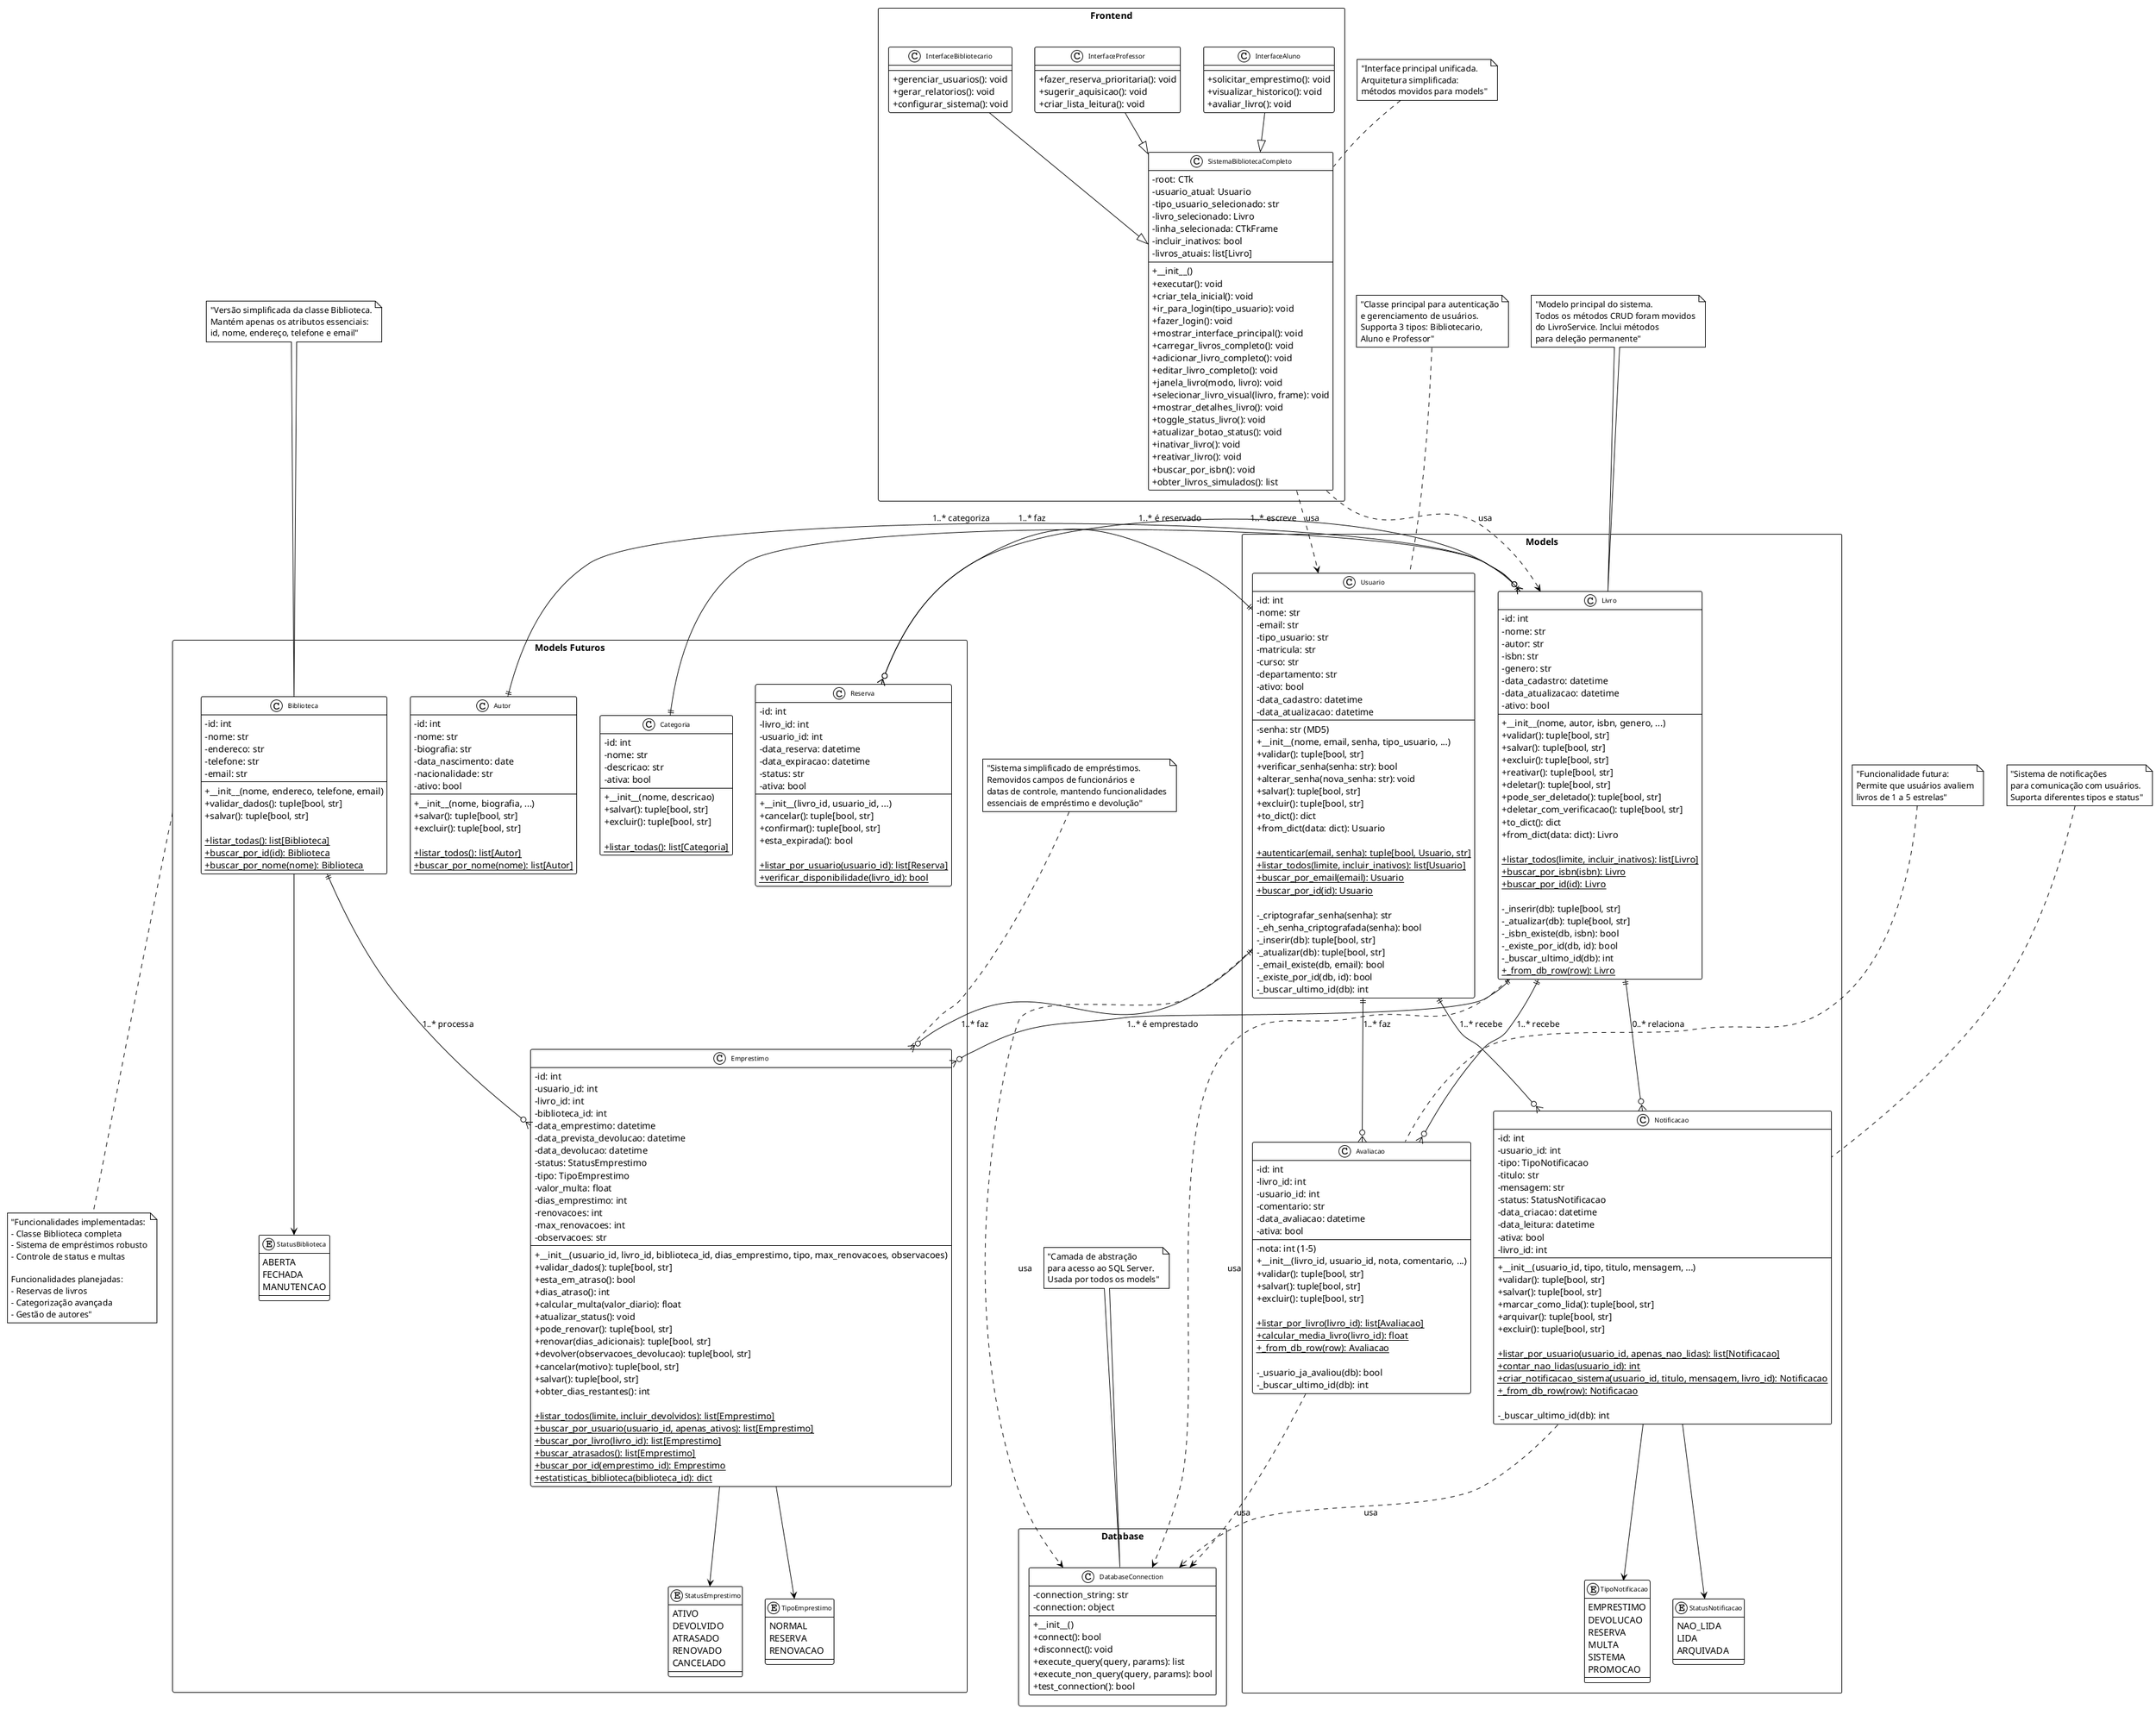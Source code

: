 """
Diagrama UML do Sistema de Biblioteca
Versão completa com funcionalidades futuras

@startuml Sistema_Biblioteca_UML

' Configurações do diagrama
!theme plain
skinparam classAttributeIconSize 0
skinparam classFontSize 10
skinparam packageStyle rectangle

' ========== MODELOS PRINCIPAIS ==========

package "Models" {
    
    class Usuario {
        - id: int
        - nome: str
        - email: str
        - senha: str (MD5)
        - tipo_usuario: str
        - matricula: str
        - curso: str
        - departamento: str
        - ativo: bool
        - data_cadastro: datetime
        - data_atualizacao: datetime
        
        + __init__(nome, email, senha, tipo_usuario, ...)
        + validar(): tuple[bool, str]
        + verificar_senha(senha: str): bool
        + alterar_senha(nova_senha: str): void
        + salvar(): tuple[bool, str]
        + excluir(): tuple[bool, str]
        + to_dict(): dict
        + from_dict(data: dict): Usuario
        
        ' Métodos estáticos
        + {static} autenticar(email, senha): tuple[bool, Usuario, str]
        + {static} listar_todos(limite, incluir_inativos): list[Usuario]
        + {static} buscar_por_email(email): Usuario
        + {static} buscar_por_id(id): Usuario
        
        ' Métodos privados
        - _criptografar_senha(senha): str
        - _eh_senha_criptografada(senha): bool
        - _inserir(db): tuple[bool, str]
        - _atualizar(db): tuple[bool, str]
        - _email_existe(db, email): bool
        - _existe_por_id(db, id): bool
        - _buscar_ultimo_id(db): int
    }
    
    class Livro {
        - id: int
        - nome: str
        - autor: str
        - isbn: str
        - genero: str
        - data_cadastro: datetime
        - data_atualizacao: datetime
        - ativo: bool
        
        + __init__(nome, autor, isbn, genero, ...)
        + validar(): tuple[bool, str]
        + salvar(): tuple[bool, str]
        + excluir(): tuple[bool, str]
        + reativar(): tuple[bool, str]
        + deletar(): tuple[bool, str]
        + pode_ser_deletado(): tuple[bool, str]
        + deletar_com_verificacao(): tuple[bool, str]
        + to_dict(): dict
        + from_dict(data: dict): Livro
        
        ' Métodos estáticos
        + {static} listar_todos(limite, incluir_inativos): list[Livro]
        + {static} buscar_por_isbn(isbn): Livro
        + {static} buscar_por_id(id): Livro
        
        ' Métodos privados
        - _inserir(db): tuple[bool, str]
        - _atualizar(db): tuple[bool, str]
        - _isbn_existe(db, isbn): bool
        - _existe_por_id(db, id): bool
        - _buscar_ultimo_id(db): int
        + {static} _from_db_row(row): Livro
    }
    
    class Avaliacao {
        - id: int
        - livro_id: int
        - usuario_id: int
        - nota: int (1-5)
        - comentario: str
        - data_avaliacao: datetime
        - ativa: bool
        
        + __init__(livro_id, usuario_id, nota, comentario, ...)
        + validar(): tuple[bool, str]
        + salvar(): tuple[bool, str]
        + excluir(): tuple[bool, str]
        
        ' Métodos estáticos
        + {static} listar_por_livro(livro_id): list[Avaliacao]
        + {static} calcular_media_livro(livro_id): float
        + {static} _from_db_row(row): Avaliacao
        
        ' Métodos privados
        - _usuario_ja_avaliou(db): bool
        - _buscar_ultimo_id(db): int
    }
    
    enum TipoNotificacao {
        EMPRESTIMO
        DEVOLUCAO
        RESERVA
        MULTA
        SISTEMA
        PROMOCAO
    }
    
    enum StatusNotificacao {
        NAO_LIDA
        LIDA
        ARQUIVADA
    }
    
    class Notificacao {
        - id: int
        - usuario_id: int
        - tipo: TipoNotificacao
        - titulo: str
        - mensagem: str
        - status: StatusNotificacao
        - data_criacao: datetime
        - data_leitura: datetime
        - ativa: bool
        - livro_id: int
        
        + __init__(usuario_id, tipo, titulo, mensagem, ...)
        + validar(): tuple[bool, str]
        + salvar(): tuple[bool, str]
        + marcar_como_lida(): tuple[bool, str]
        + arquivar(): tuple[bool, str]
        + excluir(): tuple[bool, str]
        
        ' Métodos estáticos
        + {static} listar_por_usuario(usuario_id, apenas_nao_lidas): list[Notificacao]
        + {static} contar_nao_lidas(usuario_id): int
        + {static} criar_notificacao_sistema(usuario_id, titulo, mensagem, livro_id): Notificacao
        + {static} _from_db_row(row): Notificacao
        
        ' Métodos privados
        - _buscar_ultimo_id(db): int
    }
}

' ========== FUNCIONALIDADES FUTURAS ==========

package "Models Futuros" {
    
    enum StatusBiblioteca {
        ABERTA
        FECHADA
        MANUTENCAO
    }
    
    class Biblioteca {
        - id: int
        - nome: str
        - endereco: str
        - telefone: str
        - email: str
        
        + __init__(nome, endereco, telefone, email)
        + validar_dados(): tuple[bool, str]
        + salvar(): tuple[bool, str]
        
        + {static} listar_todas(): list[Biblioteca]
        + {static} buscar_por_id(id): Biblioteca
        + {static} buscar_por_nome(nome): Biblioteca
    }
    
    enum StatusEmprestimo {
        ATIVO
        DEVOLVIDO
        ATRASADO
        RENOVADO
        CANCELADO
    }
    
    enum TipoEmprestimo {
        NORMAL
        RESERVA
        RENOVACAO
    }
    
    class Emprestimo {
        - id: int
        - usuario_id: int
        - livro_id: int
        - biblioteca_id: int
        - data_emprestimo: datetime
        - data_prevista_devolucao: datetime
        - data_devolucao: datetime
        - status: StatusEmprestimo
        - tipo: TipoEmprestimo
        - valor_multa: float
        - dias_emprestimo: int
        - renovacoes: int
        - max_renovacoes: int
        - observacoes: str
        
        + __init__(usuario_id, livro_id, biblioteca_id, dias_emprestimo, tipo, max_renovacoes, observacoes)
        + validar_dados(): tuple[bool, str]
        + esta_em_atraso(): bool
        + dias_atraso(): int
        + calcular_multa(valor_diario): float
        + atualizar_status(): void
        + pode_renovar(): tuple[bool, str]
        + renovar(dias_adicionais): tuple[bool, str]
        + devolver(observacoes_devolucao): tuple[bool, str]
        + cancelar(motivo): tuple[bool, str]
        + salvar(): tuple[bool, str]
        + obter_dias_restantes(): int
        
        + {static} listar_todos(limite, incluir_devolvidos): list[Emprestimo]
        + {static} buscar_por_usuario(usuario_id, apenas_ativos): list[Emprestimo]
        + {static} buscar_por_livro(livro_id): list[Emprestimo]
        + {static} buscar_atrasados(): list[Emprestimo]
        + {static} buscar_por_id(emprestimo_id): Emprestimo
        + {static} estatisticas_biblioteca(biblioteca_id): dict
    }
    
    class Reserva {
        - id: int
        - livro_id: int
        - usuario_id: int
        - data_reserva: datetime
        - data_expiracao: datetime
        - status: str
        - ativa: bool
        
        + __init__(livro_id, usuario_id, ...)
        + cancelar(): tuple[bool, str]
        + confirmar(): tuple[bool, str]
        + esta_expirada(): bool
        
        + {static} listar_por_usuario(usuario_id): list[Reserva]
        + {static} verificar_disponibilidade(livro_id): bool
    }
    
    class Categoria {
        - id: int
        - nome: str
        - descricao: str
        - ativa: bool
        
        + __init__(nome, descricao)
        + salvar(): tuple[bool, str]
        + excluir(): tuple[bool, str]
        
        + {static} listar_todas(): list[Categoria]
    }
    
    class Autor {
        - id: int
        - nome: str
        - biografia: str
        - data_nascimento: date
        - nacionalidade: str
        - ativo: bool
        
        + __init__(nome, biografia, ...)
        + salvar(): tuple[bool, str]
        + excluir(): tuple[bool, str]
        
        + {static} listar_todos(): list[Autor]
        + {static} buscar_por_nome(nome): list[Autor]
    }
}

' ========== INFRAESTRUTURA ==========

package "Database" {
    class DatabaseConnection {
        - connection_string: str
        - connection: object
        
        + __init__()
        + connect(): bool
        + disconnect(): void
        + execute_query(query, params): list
        + execute_non_query(query, params): bool
        + test_connection(): bool
    }
}

' ========== INTERFACE DE USUÁRIO ==========

package "Frontend" {
    
    class SistemaBibliotecaCompleto {
        - root: CTk
        - usuario_atual: Usuario
        - tipo_usuario_selecionado: str
        - livro_selecionado: Livro
        - linha_selecionada: CTkFrame
        - incluir_inativos: bool
        - livros_atuais: list[Livro]
        
        + __init__()
        + executar(): void
        + criar_tela_inicial(): void
        + ir_para_login(tipo_usuario): void
        + fazer_login(): void
        + mostrar_interface_principal(): void
        + carregar_livros_completo(): void
        + adicionar_livro_completo(): void
        + editar_livro_completo(): void
        + janela_livro(modo, livro): void
        + selecionar_livro_visual(livro, frame): void
        + mostrar_detalhes_livro(): void
        + toggle_status_livro(): void
        + atualizar_botao_status(): void
        + inativar_livro(): void
        + reativar_livro(): void
        + buscar_por_isbn(): void
        + obter_livros_simulados(): list
    }
    
    ' Futuras interfaces especializadas
    class InterfaceBibliotecario {
        + gerenciar_usuarios(): void
        + gerar_relatorios(): void
        + configurar_sistema(): void
    }
    
    class InterfaceAluno {
        + solicitar_emprestimo(): void
        + visualizar_historico(): void
        + avaliar_livro(): void
    }
    
    class InterfaceProfessor {
        + fazer_reserva_prioritaria(): void
        + sugerir_aquisicao(): void
        + criar_lista_leitura(): void
    }
}

' ========== RELACIONAMENTOS ==========

' Relacionamentos principais
Usuario ||--o{ Avaliacao : "1..* faz"
Livro ||--o{ Avaliacao : "1..* recebe"
Usuario ||--o{ Notificacao : "1..* recebe"
Livro ||--o{ Notificacao : "0..* relaciona"

' Relacionamentos futuros
Usuario ||--o{ Emprestimo : "1..* faz"
Livro ||--o{ Emprestimo : "1..* é emprestado"
Biblioteca ||--o{ Emprestimo : "1..* processa"
Usuario ||--o{ Reserva : "1..* faz"
Livro ||--o{ Reserva : "1..* é reservado"
Categoria ||--o{ Livro : "1..* categoriza"
Autor ||--o{ Livro : "1..* escreve"

' Composições de enums
Notificacao --> TipoNotificacao
Notificacao --> StatusNotificacao
Biblioteca --> StatusBiblioteca
Emprestimo --> StatusEmprestimo
Emprestimo --> TipoEmprestimo

' Dependências de infraestrutura
Usuario ..> DatabaseConnection : "usa"
Livro ..> DatabaseConnection : "usa"
Avaliacao ..> DatabaseConnection : "usa"
Notificacao ..> DatabaseConnection : "usa"

' Dependências de interface
SistemaBibliotecaCompleto ..> Usuario : "usa"
SistemaBibliotecaCompleto ..> Livro : "usa"
InterfaceBibliotecario --|> SistemaBibliotecaCompleto
InterfaceAluno --|> SistemaBibliotecaCompleto
InterfaceProfessor --|> SistemaBibliotecaCompleto

' ========== NOTAS E COMENTÁRIOS ==========

note top of Usuario : "Classe principal para autenticação\ne gerenciamento de usuários.\nSupporta 3 tipos: Bibliotecario,\nAluno e Professor"

note top of Livro : "Modelo principal do sistema.\nTodos os métodos CRUD foram movidos\ndo LivroService. Inclui métodos\npara deleção permanente"

note top of Avaliacao : "Funcionalidade futura:\nPermite que usuários avaliem\nlivros de 1 a 5 estrelas"

note top of Notificacao : "Sistema de notificações\npara comunicação com usuários.\nSuporta diferentes tipos e status"

note top of DatabaseConnection : "Camada de abstração\npara acesso ao SQL Server.\nUsada por todos os models"

note top of SistemaBibliotecaCompleto : "Interface principal unificada.\nArquitetura simplificada:\nmétodos movidos para models"

note bottom of "Models Futuros" : "Funcionalidades implementadas:\n- Classe Biblioteca completa\n- Sistema de empréstimos robusto\n- Controle de status e multas\n\nFuncionalidades planejadas:\n- Reservas de livros\n- Categorização avançada\n- Gestão de autores"

note top of Biblioteca : "Versão simplificada da classe Biblioteca.\nMantém apenas os atributos essenciais:\nid, nome, endereço, telefone e email"

note top of Emprestimo : "Sistema simplificado de empréstimos.\nRemovidos campos de funcionários e\ndatas de controle, mantendo funcionalidades\nessenciais de empréstimo e devolução"

@enduml
"""